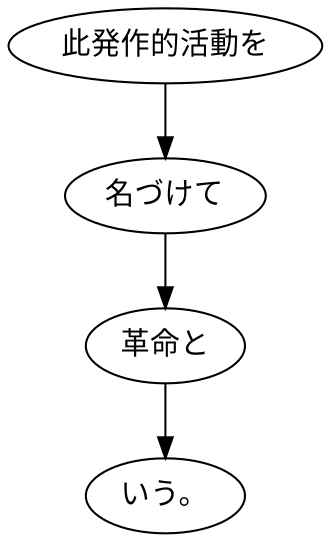 digraph graph5812 {
	node0 [label="此発作的活動を"];
	node1 [label="名づけて"];
	node2 [label="革命と"];
	node3 [label="いう。"];
	node0 -> node1;
	node1 -> node2;
	node2 -> node3;
}
